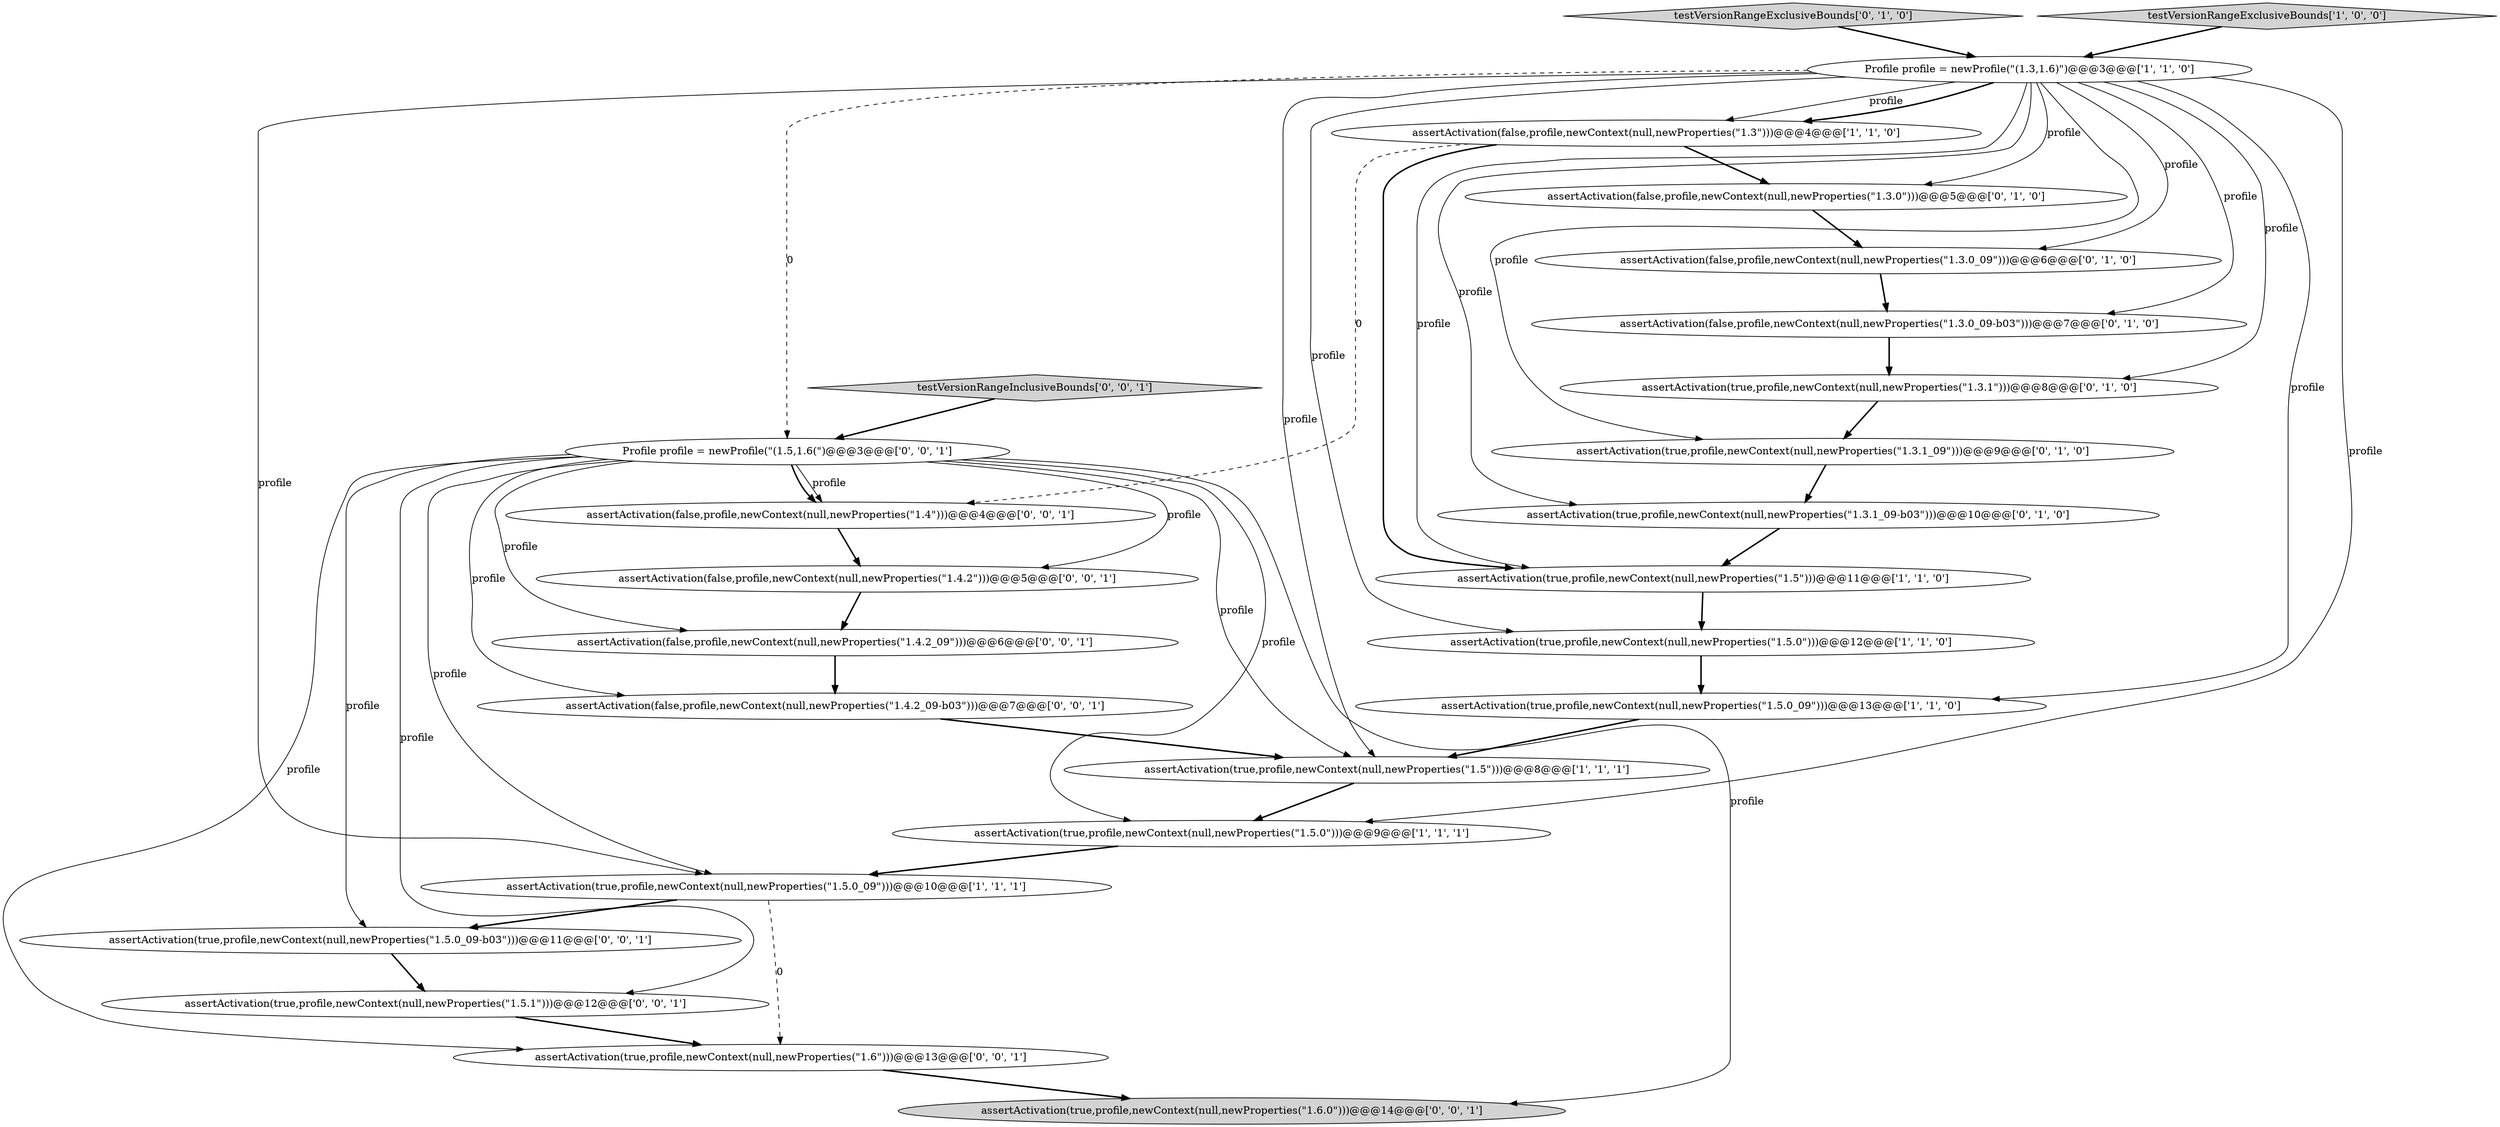 digraph {
19 [style = filled, label = "assertActivation(true,profile,newContext(null,newProperties(\"1.6\")))@@@13@@@['0', '0', '1']", fillcolor = white, shape = ellipse image = "AAA0AAABBB3BBB"];
3 [style = filled, label = "assertActivation(false,profile,newContext(null,newProperties(\"1.3\")))@@@4@@@['1', '1', '0']", fillcolor = white, shape = ellipse image = "AAA0AAABBB1BBB"];
14 [style = filled, label = "testVersionRangeExclusiveBounds['0', '1', '0']", fillcolor = lightgray, shape = diamond image = "AAA0AAABBB2BBB"];
18 [style = filled, label = "assertActivation(false,profile,newContext(null,newProperties(\"1.4.2\")))@@@5@@@['0', '0', '1']", fillcolor = white, shape = ellipse image = "AAA0AAABBB3BBB"];
0 [style = filled, label = "assertActivation(true,profile,newContext(null,newProperties(\"1.5.0\")))@@@12@@@['1', '1', '0']", fillcolor = white, shape = ellipse image = "AAA0AAABBB1BBB"];
11 [style = filled, label = "assertActivation(false,profile,newContext(null,newProperties(\"1.3.0\")))@@@5@@@['0', '1', '0']", fillcolor = white, shape = ellipse image = "AAA1AAABBB2BBB"];
1 [style = filled, label = "Profile profile = newProfile(\"(1.3,1.6)\")@@@3@@@['1', '1', '0']", fillcolor = white, shape = ellipse image = "AAA0AAABBB1BBB"];
5 [style = filled, label = "assertActivation(true,profile,newContext(null,newProperties(\"1.5.0\")))@@@9@@@['1', '1', '1']", fillcolor = white, shape = ellipse image = "AAA0AAABBB1BBB"];
12 [style = filled, label = "assertActivation(false,profile,newContext(null,newProperties(\"1.3.0_09-b03\")))@@@7@@@['0', '1', '0']", fillcolor = white, shape = ellipse image = "AAA1AAABBB2BBB"];
15 [style = filled, label = "assertActivation(true,profile,newContext(null,newProperties(\"1.3.1_09\")))@@@9@@@['0', '1', '0']", fillcolor = white, shape = ellipse image = "AAA1AAABBB2BBB"];
8 [style = filled, label = "assertActivation(true,profile,newContext(null,newProperties(\"1.5.0_09\")))@@@13@@@['1', '1', '0']", fillcolor = white, shape = ellipse image = "AAA0AAABBB1BBB"];
7 [style = filled, label = "testVersionRangeExclusiveBounds['1', '0', '0']", fillcolor = lightgray, shape = diamond image = "AAA0AAABBB1BBB"];
6 [style = filled, label = "assertActivation(true,profile,newContext(null,newProperties(\"1.5.0_09\")))@@@10@@@['1', '1', '1']", fillcolor = white, shape = ellipse image = "AAA0AAABBB1BBB"];
17 [style = filled, label = "assertActivation(true,profile,newContext(null,newProperties(\"1.5.0_09-b03\")))@@@11@@@['0', '0', '1']", fillcolor = white, shape = ellipse image = "AAA0AAABBB3BBB"];
22 [style = filled, label = "assertActivation(false,profile,newContext(null,newProperties(\"1.4\")))@@@4@@@['0', '0', '1']", fillcolor = white, shape = ellipse image = "AAA0AAABBB3BBB"];
2 [style = filled, label = "assertActivation(true,profile,newContext(null,newProperties(\"1.5\")))@@@11@@@['1', '1', '0']", fillcolor = white, shape = ellipse image = "AAA0AAABBB1BBB"];
25 [style = filled, label = "assertActivation(false,profile,newContext(null,newProperties(\"1.4.2_09\")))@@@6@@@['0', '0', '1']", fillcolor = white, shape = ellipse image = "AAA0AAABBB3BBB"];
23 [style = filled, label = "assertActivation(true,profile,newContext(null,newProperties(\"1.6.0\")))@@@14@@@['0', '0', '1']", fillcolor = lightgray, shape = ellipse image = "AAA0AAABBB3BBB"];
20 [style = filled, label = "Profile profile = newProfile(\"(1.5,1.6(\")@@@3@@@['0', '0', '1']", fillcolor = white, shape = ellipse image = "AAA0AAABBB3BBB"];
24 [style = filled, label = "assertActivation(true,profile,newContext(null,newProperties(\"1.5.1\")))@@@12@@@['0', '0', '1']", fillcolor = white, shape = ellipse image = "AAA0AAABBB3BBB"];
10 [style = filled, label = "assertActivation(true,profile,newContext(null,newProperties(\"1.3.1\")))@@@8@@@['0', '1', '0']", fillcolor = white, shape = ellipse image = "AAA1AAABBB2BBB"];
21 [style = filled, label = "assertActivation(false,profile,newContext(null,newProperties(\"1.4.2_09-b03\")))@@@7@@@['0', '0', '1']", fillcolor = white, shape = ellipse image = "AAA0AAABBB3BBB"];
13 [style = filled, label = "assertActivation(false,profile,newContext(null,newProperties(\"1.3.0_09\")))@@@6@@@['0', '1', '0']", fillcolor = white, shape = ellipse image = "AAA1AAABBB2BBB"];
4 [style = filled, label = "assertActivation(true,profile,newContext(null,newProperties(\"1.5\")))@@@8@@@['1', '1', '1']", fillcolor = white, shape = ellipse image = "AAA0AAABBB1BBB"];
9 [style = filled, label = "assertActivation(true,profile,newContext(null,newProperties(\"1.3.1_09-b03\")))@@@10@@@['0', '1', '0']", fillcolor = white, shape = ellipse image = "AAA1AAABBB2BBB"];
16 [style = filled, label = "testVersionRangeInclusiveBounds['0', '0', '1']", fillcolor = lightgray, shape = diamond image = "AAA0AAABBB3BBB"];
1->3 [style = solid, label="profile"];
3->11 [style = bold, label=""];
15->9 [style = bold, label=""];
20->17 [style = solid, label="profile"];
8->4 [style = bold, label=""];
3->22 [style = dashed, label="0"];
3->2 [style = bold, label=""];
1->20 [style = dashed, label="0"];
4->5 [style = bold, label=""];
20->22 [style = bold, label=""];
9->2 [style = bold, label=""];
18->25 [style = bold, label=""];
20->6 [style = solid, label="profile"];
1->12 [style = solid, label="profile"];
20->21 [style = solid, label="profile"];
6->17 [style = bold, label=""];
0->8 [style = bold, label=""];
1->6 [style = solid, label="profile"];
19->23 [style = bold, label=""];
1->5 [style = solid, label="profile"];
20->18 [style = solid, label="profile"];
20->22 [style = solid, label="profile"];
20->24 [style = solid, label="profile"];
14->1 [style = bold, label=""];
1->8 [style = solid, label="profile"];
1->11 [style = solid, label="profile"];
25->21 [style = bold, label=""];
12->10 [style = bold, label=""];
1->10 [style = solid, label="profile"];
1->9 [style = solid, label="profile"];
20->25 [style = solid, label="profile"];
20->4 [style = solid, label="profile"];
1->3 [style = bold, label=""];
13->12 [style = bold, label=""];
17->24 [style = bold, label=""];
1->0 [style = solid, label="profile"];
1->2 [style = solid, label="profile"];
20->19 [style = solid, label="profile"];
11->13 [style = bold, label=""];
22->18 [style = bold, label=""];
16->20 [style = bold, label=""];
1->13 [style = solid, label="profile"];
1->4 [style = solid, label="profile"];
20->5 [style = solid, label="profile"];
20->23 [style = solid, label="profile"];
1->15 [style = solid, label="profile"];
2->0 [style = bold, label=""];
7->1 [style = bold, label=""];
10->15 [style = bold, label=""];
24->19 [style = bold, label=""];
6->19 [style = dashed, label="0"];
21->4 [style = bold, label=""];
5->6 [style = bold, label=""];
}
